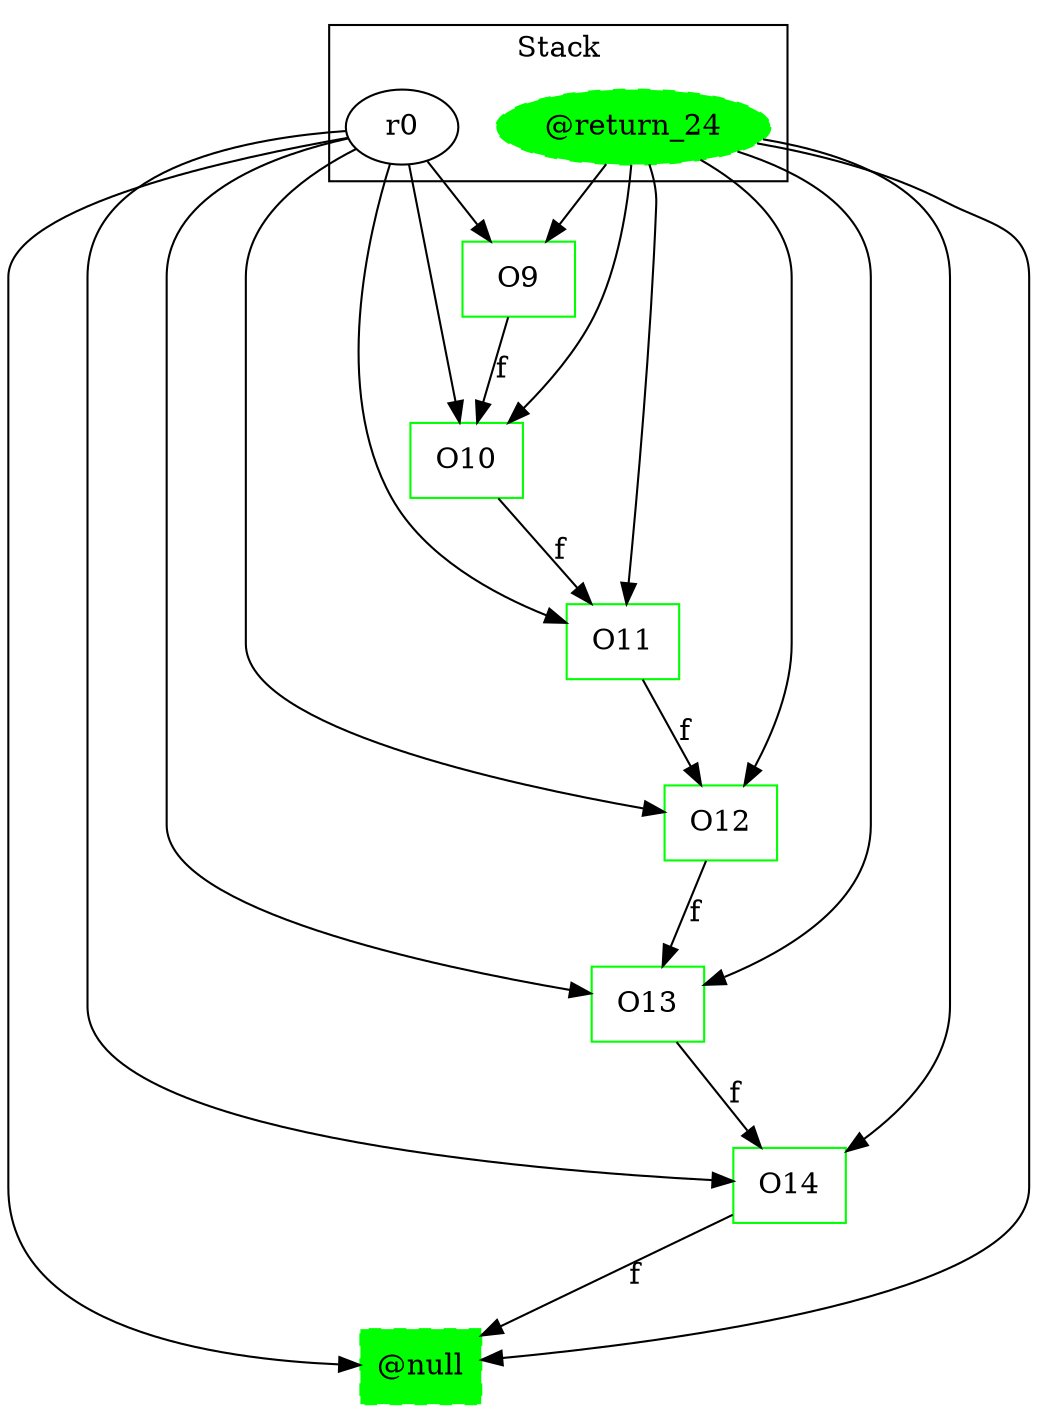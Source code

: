 digraph sample {
  rankDir="LR";
  subgraph cluster_0 {
    label="Stack"
    "r0"; "@return_24"; 
  }
  "r0" -> { O13 O12 O14 "@null" O9 O11 O10 };
  "@return_24" -> { O13 O12 O14 "@null" O9 O11 O10 };
  "@return_24"[style="filled,dashed"]; 
  O13[shape=box];
  O12[shape=box];
  O14[shape=box];
  "@null"[shape=box];
  O9[shape=box];
  O11[shape=box];
  O10[shape=box];
  O13 -> O14[label="f", weight="0.2"]
  O12 -> O13[label="f", weight="0.2"]
  O14 -> "@null"[label="f", weight="0.2"]
  "@null"[shape=box, style="filled,dashed"];
  O9 -> O10[label="f", weight="0.2"]
  O11 -> O12[label="f", weight="0.2"]
  O10 -> O11[label="f", weight="0.2"]
  O13[color="green"];
  O12[color="green"];
  O14[color="green"];
  "@null"[color="green"];
  "@return_24"[color="green"];
  O9[color="green"];
  O11[color="green"];
  O10[color="green"];
}
